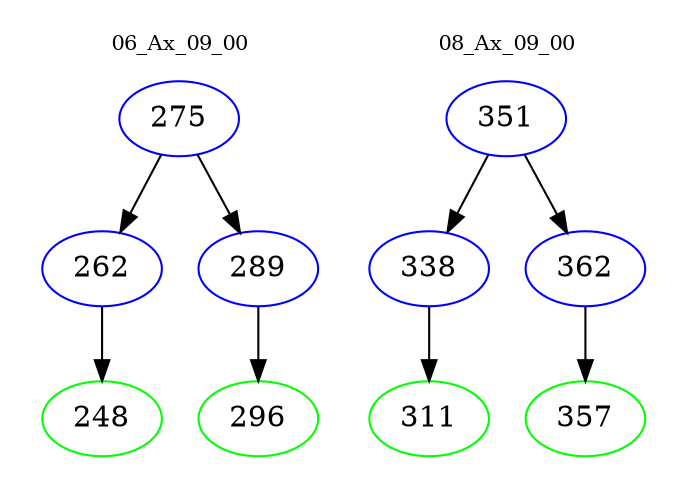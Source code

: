 digraph{
subgraph cluster_0 {
color = white
label = "06_Ax_09_00";
fontsize=10;
T0_275 [label="275", color="blue"]
T0_275 -> T0_262 [color="black"]
T0_262 [label="262", color="blue"]
T0_262 -> T0_248 [color="black"]
T0_248 [label="248", color="green"]
T0_275 -> T0_289 [color="black"]
T0_289 [label="289", color="blue"]
T0_289 -> T0_296 [color="black"]
T0_296 [label="296", color="green"]
}
subgraph cluster_1 {
color = white
label = "08_Ax_09_00";
fontsize=10;
T1_351 [label="351", color="blue"]
T1_351 -> T1_338 [color="black"]
T1_338 [label="338", color="blue"]
T1_338 -> T1_311 [color="black"]
T1_311 [label="311", color="green"]
T1_351 -> T1_362 [color="black"]
T1_362 [label="362", color="blue"]
T1_362 -> T1_357 [color="black"]
T1_357 [label="357", color="green"]
}
}
